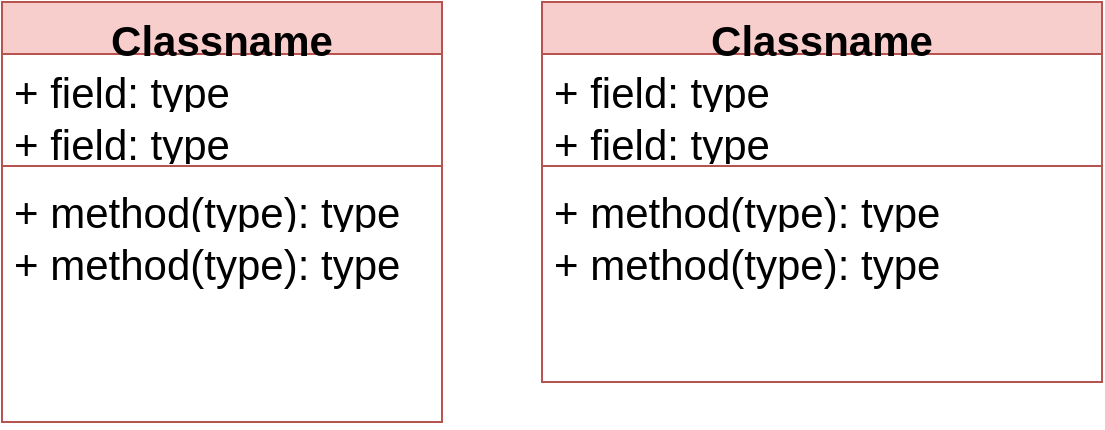 <mxfile version="24.7.5">
  <diagram name="Page-1" id="qk91w5r0KQc_jP4lRTPz">
    <mxGraphModel dx="1434" dy="804" grid="1" gridSize="10" guides="1" tooltips="1" connect="1" arrows="1" fold="1" page="1" pageScale="1" pageWidth="827" pageHeight="1169" math="0" shadow="0">
      <root>
        <mxCell id="0" />
        <mxCell id="1" parent="0" />
        <mxCell id="fJ8L7y-sd3ZrXFiPFWOS-1" value="Classname" style="swimlane;fontStyle=1;align=center;verticalAlign=top;childLayout=stackLayout;horizontal=1;startSize=26;horizontalStack=0;resizeParent=1;resizeParentMax=0;resizeLast=0;collapsible=1;marginBottom=0;whiteSpace=wrap;html=1;fillColor=#f8cecc;strokeColor=#b85450;fontSize=21;" vertex="1" parent="1">
          <mxGeometry x="210" y="160" width="220" height="210" as="geometry" />
        </mxCell>
        <mxCell id="fJ8L7y-sd3ZrXFiPFWOS-2" value="+ field: type" style="text;strokeColor=none;fillColor=none;align=left;verticalAlign=top;spacingLeft=4;spacingRight=4;overflow=hidden;rotatable=0;points=[[0,0.5],[1,0.5]];portConstraint=eastwest;whiteSpace=wrap;html=1;fontSize=21;" vertex="1" parent="fJ8L7y-sd3ZrXFiPFWOS-1">
          <mxGeometry y="26" width="220" height="26" as="geometry" />
        </mxCell>
        <mxCell id="fJ8L7y-sd3ZrXFiPFWOS-8" value="+ field: type" style="text;strokeColor=none;fillColor=none;align=left;verticalAlign=top;spacingLeft=4;spacingRight=4;overflow=hidden;rotatable=0;points=[[0,0.5],[1,0.5]];portConstraint=eastwest;whiteSpace=wrap;html=1;fontSize=21;" vertex="1" parent="fJ8L7y-sd3ZrXFiPFWOS-1">
          <mxGeometry y="52" width="220" height="26" as="geometry" />
        </mxCell>
        <mxCell id="fJ8L7y-sd3ZrXFiPFWOS-3" value="" style="line;strokeWidth=1;fillColor=none;align=left;verticalAlign=middle;spacingTop=-1;spacingLeft=3;spacingRight=3;rotatable=0;labelPosition=right;points=[];portConstraint=eastwest;strokeColor=inherit;fontSize=21;" vertex="1" parent="fJ8L7y-sd3ZrXFiPFWOS-1">
          <mxGeometry y="78" width="220" height="8" as="geometry" />
        </mxCell>
        <mxCell id="fJ8L7y-sd3ZrXFiPFWOS-4" value="+ method(type): type" style="text;strokeColor=none;fillColor=none;align=left;verticalAlign=top;spacingLeft=4;spacingRight=4;overflow=hidden;rotatable=0;points=[[0,0.5],[1,0.5]];portConstraint=eastwest;whiteSpace=wrap;html=1;fontSize=21;" vertex="1" parent="fJ8L7y-sd3ZrXFiPFWOS-1">
          <mxGeometry y="86" width="220" height="26" as="geometry" />
        </mxCell>
        <mxCell id="fJ8L7y-sd3ZrXFiPFWOS-5" value="+ method(type): type" style="text;strokeColor=none;fillColor=none;align=left;verticalAlign=top;spacingLeft=4;spacingRight=4;overflow=hidden;rotatable=0;points=[[0,0.5],[1,0.5]];portConstraint=eastwest;whiteSpace=wrap;html=1;fontSize=21;" vertex="1" parent="fJ8L7y-sd3ZrXFiPFWOS-1">
          <mxGeometry y="112" width="220" height="98" as="geometry" />
        </mxCell>
        <mxCell id="fJ8L7y-sd3ZrXFiPFWOS-9" value="Classname" style="swimlane;fontStyle=1;align=center;verticalAlign=top;childLayout=stackLayout;horizontal=1;startSize=26;horizontalStack=0;resizeParent=1;resizeParentMax=0;resizeLast=0;collapsible=1;marginBottom=0;whiteSpace=wrap;html=1;fillColor=#f8cecc;strokeColor=#b85450;fontSize=21;" vertex="1" parent="1">
          <mxGeometry x="480" y="160" width="280" height="190" as="geometry" />
        </mxCell>
        <mxCell id="fJ8L7y-sd3ZrXFiPFWOS-10" value="+ field: type" style="text;strokeColor=none;fillColor=none;align=left;verticalAlign=top;spacingLeft=4;spacingRight=4;overflow=hidden;rotatable=0;points=[[0,0.5],[1,0.5]];portConstraint=eastwest;whiteSpace=wrap;html=1;fontSize=21;" vertex="1" parent="fJ8L7y-sd3ZrXFiPFWOS-9">
          <mxGeometry y="26" width="280" height="26" as="geometry" />
        </mxCell>
        <mxCell id="fJ8L7y-sd3ZrXFiPFWOS-11" value="+ field: type" style="text;strokeColor=none;fillColor=none;align=left;verticalAlign=top;spacingLeft=4;spacingRight=4;overflow=hidden;rotatable=0;points=[[0,0.5],[1,0.5]];portConstraint=eastwest;whiteSpace=wrap;html=1;fontSize=21;" vertex="1" parent="fJ8L7y-sd3ZrXFiPFWOS-9">
          <mxGeometry y="52" width="280" height="26" as="geometry" />
        </mxCell>
        <mxCell id="fJ8L7y-sd3ZrXFiPFWOS-12" value="" style="line;strokeWidth=1;fillColor=none;align=left;verticalAlign=middle;spacingTop=-1;spacingLeft=3;spacingRight=3;rotatable=0;labelPosition=right;points=[];portConstraint=eastwest;strokeColor=inherit;fontSize=21;" vertex="1" parent="fJ8L7y-sd3ZrXFiPFWOS-9">
          <mxGeometry y="78" width="280" height="8" as="geometry" />
        </mxCell>
        <mxCell id="fJ8L7y-sd3ZrXFiPFWOS-13" value="+ method(type): type" style="text;strokeColor=none;fillColor=none;align=left;verticalAlign=top;spacingLeft=4;spacingRight=4;overflow=hidden;rotatable=0;points=[[0,0.5],[1,0.5]];portConstraint=eastwest;whiteSpace=wrap;html=1;fontSize=21;" vertex="1" parent="fJ8L7y-sd3ZrXFiPFWOS-9">
          <mxGeometry y="86" width="280" height="26" as="geometry" />
        </mxCell>
        <mxCell id="fJ8L7y-sd3ZrXFiPFWOS-14" value="+ method(type): type" style="text;strokeColor=none;fillColor=none;align=left;verticalAlign=top;spacingLeft=4;spacingRight=4;overflow=hidden;rotatable=0;points=[[0,0.5],[1,0.5]];portConstraint=eastwest;whiteSpace=wrap;html=1;fontSize=21;" vertex="1" parent="fJ8L7y-sd3ZrXFiPFWOS-9">
          <mxGeometry y="112" width="280" height="78" as="geometry" />
        </mxCell>
      </root>
    </mxGraphModel>
  </diagram>
</mxfile>
